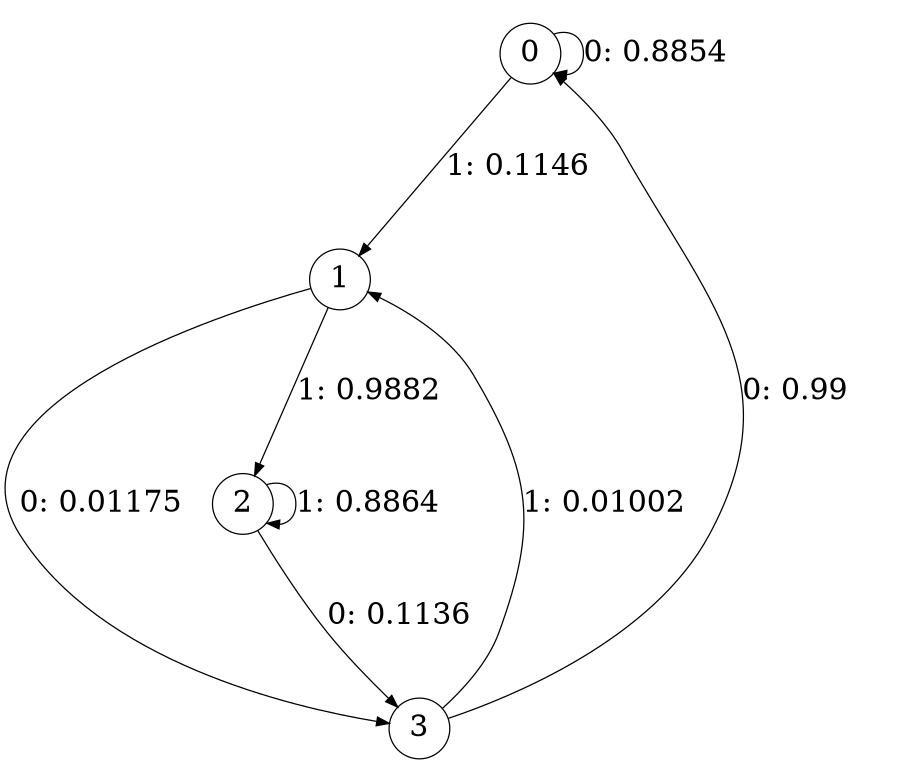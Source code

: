 digraph "ch2_face_grouped_df_L2" {
size = "6,8.5";
ratio = "fill";
node [shape = circle];
node [fontsize = 24];
edge [fontsize = 24];
0 -> 0 [label = "0: 0.8854   "];
0 -> 1 [label = "1: 0.1146   "];
1 -> 3 [label = "0: 0.01175  "];
1 -> 2 [label = "1: 0.9882   "];
2 -> 3 [label = "0: 0.1136   "];
2 -> 2 [label = "1: 0.8864   "];
3 -> 0 [label = "0: 0.99     "];
3 -> 1 [label = "1: 0.01002  "];
}